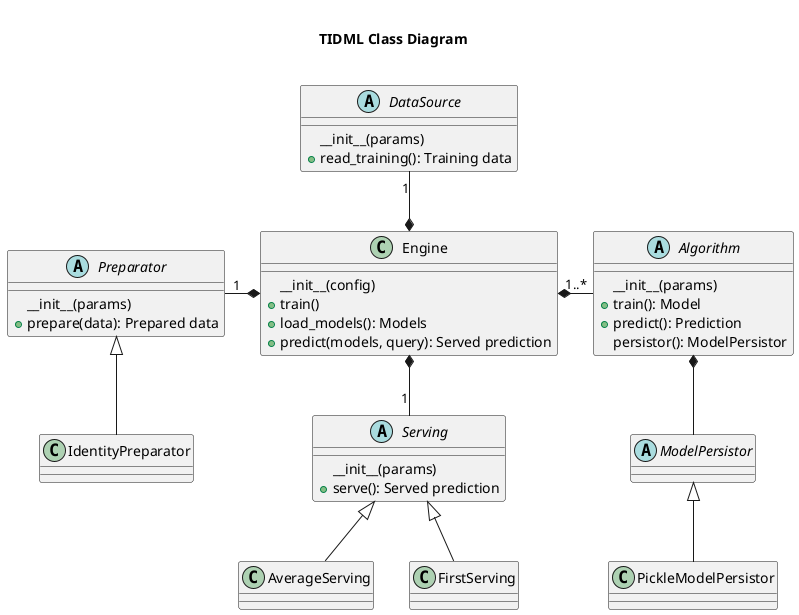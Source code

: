 @startuml

title \nTIDML Class Diagram\n

abstract class Algorithm {
  __init__(params)
  +train(): Model
  +predict(): Prediction
  persistor(): ModelPersistor
}

abstract class DataSource {
  __init__(params)
  +read_training(): Training data
}

abstract class Preparator {
  __init__(params)
  +prepare(data): Prepared data
}

class IdentityPreparator
Preparator <|-- IdentityPreparator


abstract class Serving {
  __init__(params)
  +serve(): Served prediction
}

Serving <|-- FirstServing
Serving <|-- AverageServing

abstract class ModelPersistor
class PickleModelPersistor

ModelPersistor <|-- PickleModelPersistor

class Engine {
  __init__(config)
  +train()
  +load_models(): Models
  +predict(models, query): Served prediction
}

Engine *-left- "1" Preparator
Engine *-up- "1" DataSource
Engine *-right- "1..*" Algorithm
Engine *-- "1" Serving

Algorithm *-- ModelPersistor

@enduml
